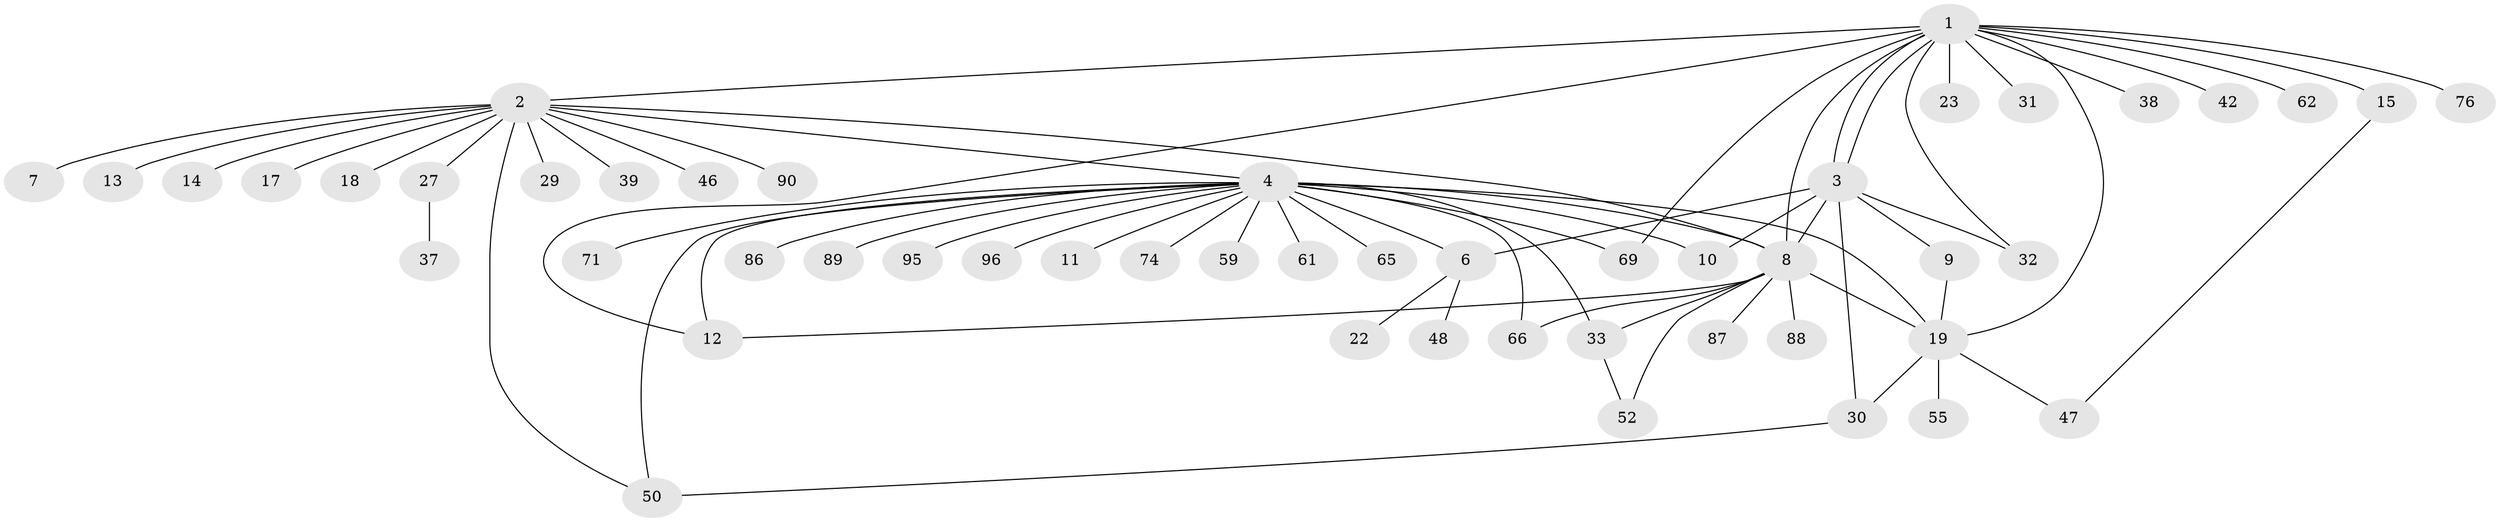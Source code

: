// original degree distribution, {17: 0.009708737864077669, 14: 0.009708737864077669, 8: 0.009708737864077669, 25: 0.009708737864077669, 2: 0.21359223300970873, 6: 0.02912621359223301, 1: 0.5339805825242718, 9: 0.009708737864077669, 5: 0.019417475728155338, 4: 0.038834951456310676, 3: 0.10679611650485436, 7: 0.009708737864077669}
// Generated by graph-tools (version 1.1) at 2025/14/03/09/25 04:14:43]
// undirected, 51 vertices, 70 edges
graph export_dot {
graph [start="1"]
  node [color=gray90,style=filled];
  1 [super="+26"];
  2;
  3;
  4 [super="+58+5"];
  6 [super="+53+97+81"];
  7;
  8 [super="+24+92+83+70+51+16"];
  9 [super="+49+28+56"];
  10;
  11;
  12 [super="+35+68"];
  13 [super="+44+20+57"];
  14 [super="+101"];
  15;
  17;
  18;
  19 [super="+73+43+54+21"];
  22;
  23 [super="+63+60"];
  27;
  29;
  30 [super="+93"];
  31 [super="+78"];
  32 [super="+36"];
  33 [super="+72+100+91"];
  37 [super="+82"];
  38 [super="+77"];
  39;
  42;
  46;
  47;
  48;
  50;
  52;
  55;
  59;
  61;
  62;
  65;
  66;
  69 [super="+102+94"];
  71;
  74;
  76;
  86;
  87;
  88;
  89;
  90;
  95;
  96;
  1 -- 2;
  1 -- 3;
  1 -- 3;
  1 -- 8;
  1 -- 12;
  1 -- 15;
  1 -- 23;
  1 -- 31;
  1 -- 32;
  1 -- 38;
  1 -- 42;
  1 -- 62;
  1 -- 76;
  1 -- 69;
  1 -- 19;
  2 -- 4;
  2 -- 7;
  2 -- 13;
  2 -- 14;
  2 -- 17;
  2 -- 18;
  2 -- 27;
  2 -- 29;
  2 -- 39;
  2 -- 46;
  2 -- 50;
  2 -- 90;
  2 -- 8;
  3 -- 6;
  3 -- 9;
  3 -- 10;
  3 -- 30;
  3 -- 32;
  3 -- 8;
  4 -- 8 [weight=3];
  4 -- 10;
  4 -- 11;
  4 -- 12 [weight=2];
  4 -- 33 [weight=2];
  4 -- 50;
  4 -- 59;
  4 -- 61;
  4 -- 65;
  4 -- 66;
  4 -- 69;
  4 -- 71;
  4 -- 74;
  4 -- 86;
  4 -- 89;
  4 -- 95;
  4 -- 96;
  4 -- 19;
  4 -- 6;
  6 -- 22;
  6 -- 48;
  8 -- 33;
  8 -- 52;
  8 -- 66;
  8 -- 87;
  8 -- 88;
  8 -- 19;
  8 -- 12;
  9 -- 19;
  15 -- 47;
  19 -- 55;
  19 -- 47;
  19 -- 30;
  27 -- 37;
  30 -- 50;
  33 -- 52;
}
